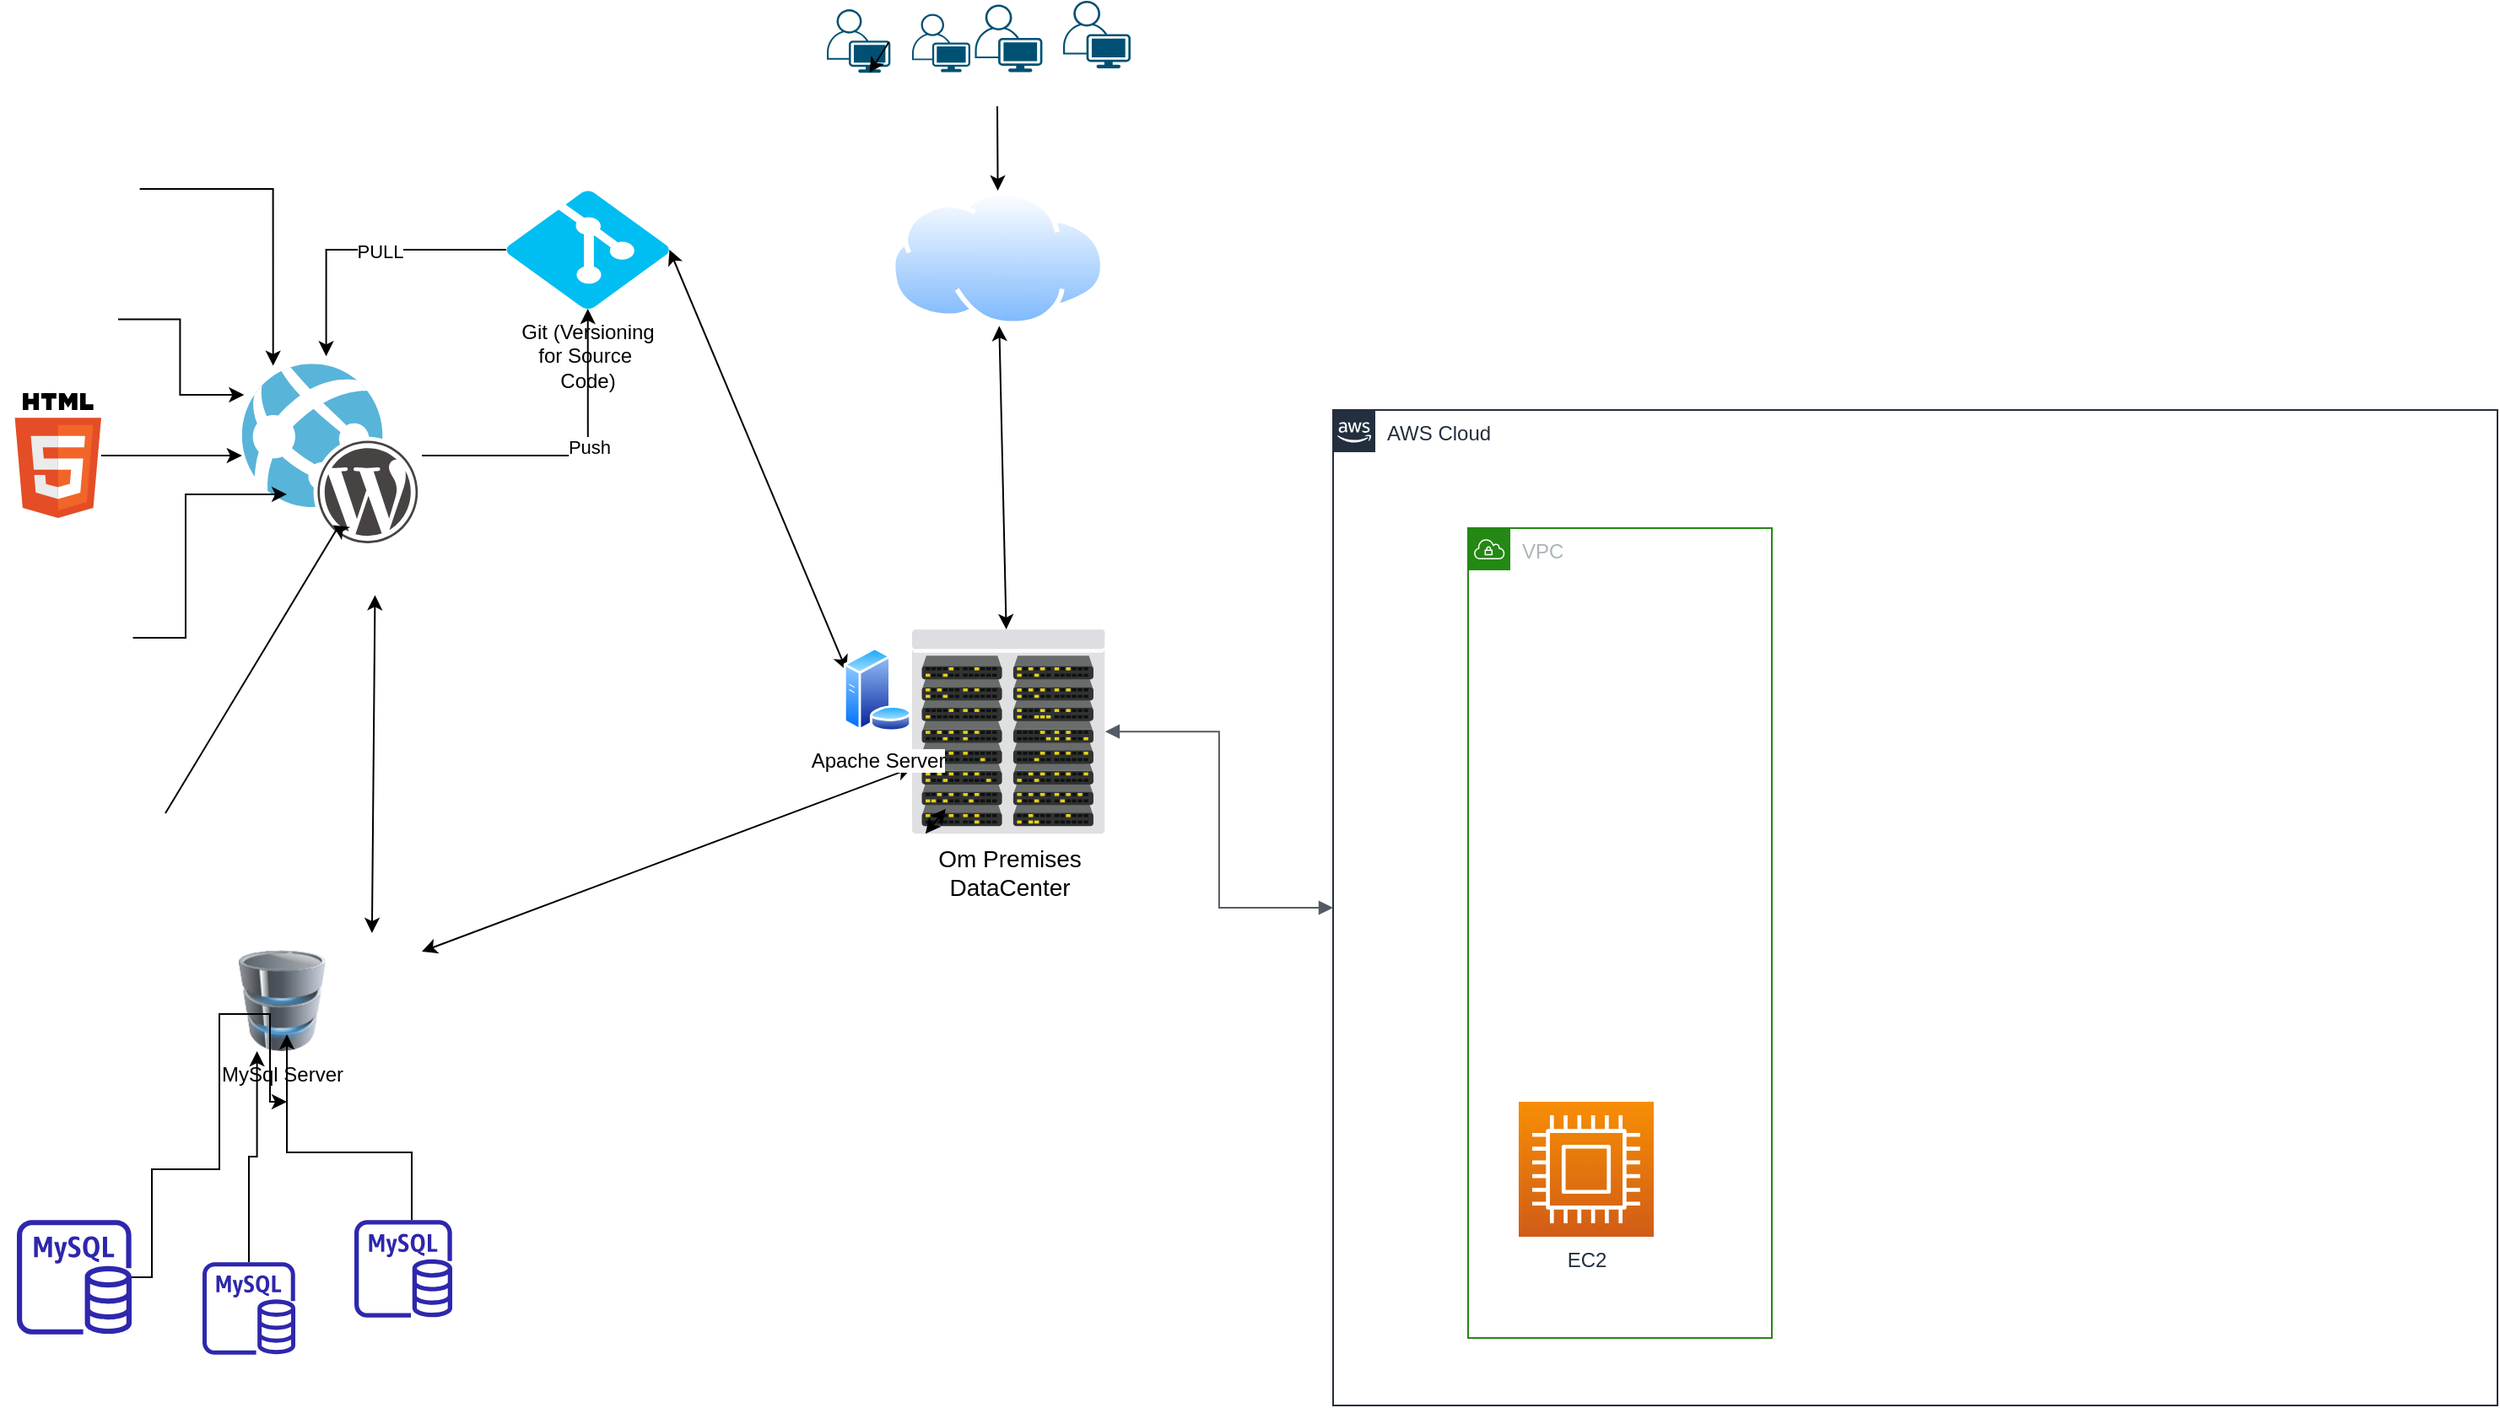 <mxfile version="21.1.4" type="github">
  <diagram name="Page-1" id="_z1tkh_PV9rJr3MugoHL">
    <mxGraphModel dx="1097" dy="614" grid="1" gridSize="10" guides="1" tooltips="1" connect="1" arrows="1" fold="1" page="1" pageScale="1" pageWidth="1600" pageHeight="900" math="0" shadow="0">
      <root>
        <mxCell id="0" />
        <mxCell id="1" parent="0" />
        <mxCell id="ZIymd6RmfC0o9f14iLVZ-6" value="MySql Server&lt;br&gt;" style="image;html=1;image=img/lib/clip_art/computers/Database_128x128.png" vertex="1" parent="1">
          <mxGeometry x="147.3" y="570" width="60" height="60" as="geometry" />
        </mxCell>
        <mxCell id="ZIymd6RmfC0o9f14iLVZ-26" style="edgeStyle=orthogonalEdgeStyle;rounded=0;orthogonalLoop=1;jettySize=auto;html=1;entryX=0.468;entryY=-0.041;entryDx=0;entryDy=0;entryPerimeter=0;" edge="1" parent="1" source="ZIymd6RmfC0o9f14iLVZ-9" target="ZIymd6RmfC0o9f14iLVZ-17">
          <mxGeometry relative="1" as="geometry">
            <mxPoint x="464.33" y="60" as="sourcePoint" />
            <mxPoint x="300.075" y="265.241" as="targetPoint" />
          </mxGeometry>
        </mxCell>
        <mxCell id="ZIymd6RmfC0o9f14iLVZ-66" value="PULL" style="edgeLabel;html=1;align=center;verticalAlign=middle;resizable=0;points=[];" vertex="1" connectable="0" parent="ZIymd6RmfC0o9f14iLVZ-26">
          <mxGeometry x="-0.119" y="1" relative="1" as="geometry">
            <mxPoint as="offset" />
          </mxGeometry>
        </mxCell>
        <mxCell id="ZIymd6RmfC0o9f14iLVZ-57" style="edgeStyle=orthogonalEdgeStyle;rounded=0;orthogonalLoop=1;jettySize=auto;html=1;entryX=0.5;entryY=1;entryDx=0;entryDy=0;entryPerimeter=0;" edge="1" parent="1" source="ZIymd6RmfC0o9f14iLVZ-17" target="ZIymd6RmfC0o9f14iLVZ-9">
          <mxGeometry relative="1" as="geometry" />
        </mxCell>
        <mxCell id="ZIymd6RmfC0o9f14iLVZ-59" value="Push" style="edgeLabel;html=1;align=center;verticalAlign=middle;resizable=0;points=[];" vertex="1" connectable="0" parent="ZIymd6RmfC0o9f14iLVZ-57">
          <mxGeometry x="0.537" y="-4" relative="1" as="geometry">
            <mxPoint x="-4" y="39" as="offset" />
          </mxGeometry>
        </mxCell>
        <mxCell id="ZIymd6RmfC0o9f14iLVZ-17" value="" style="image;sketch=0;aspect=fixed;html=1;points=[];align=center;fontSize=12;image=img/lib/mscae/WebAppWordPress.svg;imageBorder=none;" vertex="1" parent="1">
          <mxGeometry x="153.4" y="222.61" width="106.6" height="108.78" as="geometry" />
        </mxCell>
        <mxCell id="ZIymd6RmfC0o9f14iLVZ-61" style="edgeStyle=orthogonalEdgeStyle;rounded=0;orthogonalLoop=1;jettySize=auto;html=1;entryX=0.012;entryY=0.169;entryDx=0;entryDy=0;entryPerimeter=0;" edge="1" parent="1" source="ZIymd6RmfC0o9f14iLVZ-18" target="ZIymd6RmfC0o9f14iLVZ-17">
          <mxGeometry relative="1" as="geometry" />
        </mxCell>
        <mxCell id="ZIymd6RmfC0o9f14iLVZ-18" value="" style="shape=image;html=1;verticalAlign=top;verticalLabelPosition=bottom;labelBackgroundColor=#ffffff;imageAspect=0;aspect=fixed;image=https://cdn2.iconfinder.com/data/icons/boxicons-solid-vol-2/24/bxs-file-css-128.png" vertex="1" parent="1">
          <mxGeometry x="10" y="161.22" width="70" height="70" as="geometry" />
        </mxCell>
        <mxCell id="ZIymd6RmfC0o9f14iLVZ-60" style="edgeStyle=orthogonalEdgeStyle;rounded=0;orthogonalLoop=1;jettySize=auto;html=1;" edge="1" parent="1" source="ZIymd6RmfC0o9f14iLVZ-19" target="ZIymd6RmfC0o9f14iLVZ-17">
          <mxGeometry relative="1" as="geometry" />
        </mxCell>
        <mxCell id="ZIymd6RmfC0o9f14iLVZ-19" value="" style="dashed=0;outlineConnect=0;html=1;align=center;labelPosition=center;verticalLabelPosition=bottom;verticalAlign=top;shape=mxgraph.weblogos.html5" vertex="1" parent="1">
          <mxGeometry x="18.8" y="240" width="51.2" height="74" as="geometry" />
        </mxCell>
        <mxCell id="ZIymd6RmfC0o9f14iLVZ-90" style="edgeStyle=none;rounded=0;orthogonalLoop=1;jettySize=auto;html=1;exitX=1;exitY=0.5;exitDx=0;exitDy=0;" edge="1" parent="1" source="ZIymd6RmfC0o9f14iLVZ-22" target="ZIymd6RmfC0o9f14iLVZ-53">
          <mxGeometry relative="1" as="geometry">
            <Array as="points">
              <mxPoint x="210" y="320" />
            </Array>
          </mxGeometry>
        </mxCell>
        <mxCell id="ZIymd6RmfC0o9f14iLVZ-22" value="" style="shape=image;html=1;verticalAlign=top;verticalLabelPosition=bottom;labelBackgroundColor=#ffffff;imageAspect=0;aspect=fixed;image=https://cdn4.iconfinder.com/data/icons/Mobile-Icons/128/03_photos.png" vertex="1" parent="1">
          <mxGeometry x="10" y="440" width="98" height="98" as="geometry" />
        </mxCell>
        <mxCell id="ZIymd6RmfC0o9f14iLVZ-63" style="edgeStyle=orthogonalEdgeStyle;rounded=0;orthogonalLoop=1;jettySize=auto;html=1;entryX=0.25;entryY=0.711;entryDx=0;entryDy=0;entryPerimeter=0;" edge="1" parent="1" source="ZIymd6RmfC0o9f14iLVZ-27" target="ZIymd6RmfC0o9f14iLVZ-17">
          <mxGeometry relative="1" as="geometry">
            <Array as="points">
              <mxPoint x="120" y="385" />
              <mxPoint x="120" y="300" />
            </Array>
          </mxGeometry>
        </mxCell>
        <mxCell id="ZIymd6RmfC0o9f14iLVZ-27" value="" style="shape=image;html=1;verticalAlign=top;verticalLabelPosition=bottom;labelBackgroundColor=#ffffff;imageAspect=0;aspect=fixed;image=https://cdn4.iconfinder.com/data/icons/file-extension-names-vol-5-1/512/23-128.png" vertex="1" parent="1">
          <mxGeometry x="18.8" y="350" width="70" height="70" as="geometry" />
        </mxCell>
        <mxCell id="ZIymd6RmfC0o9f14iLVZ-62" style="edgeStyle=orthogonalEdgeStyle;rounded=0;orthogonalLoop=1;jettySize=auto;html=1;entryX=0.173;entryY=0.011;entryDx=0;entryDy=0;entryPerimeter=0;" edge="1" parent="1" source="ZIymd6RmfC0o9f14iLVZ-31" target="ZIymd6RmfC0o9f14iLVZ-17">
          <mxGeometry relative="1" as="geometry" />
        </mxCell>
        <mxCell id="ZIymd6RmfC0o9f14iLVZ-31" value="" style="shape=image;html=1;verticalAlign=top;verticalLabelPosition=bottom;labelBackgroundColor=#ffffff;imageAspect=0;aspect=fixed;image=https://cdn1.iconfinder.com/data/icons/unicons-line-vol-4/24/java-script-128.png" vertex="1" parent="1">
          <mxGeometry x="14.8" y="80" width="78" height="78" as="geometry" />
        </mxCell>
        <mxCell id="ZIymd6RmfC0o9f14iLVZ-34" style="edgeStyle=orthogonalEdgeStyle;rounded=0;orthogonalLoop=1;jettySize=auto;html=1;entryX=0;entryY=1;entryDx=0;entryDy=0;" edge="1" parent="1" source="ZIymd6RmfC0o9f14iLVZ-33" target="ZIymd6RmfC0o9f14iLVZ-54">
          <mxGeometry relative="1" as="geometry">
            <mxPoint x="140" y="635" as="targetPoint" />
            <Array as="points">
              <mxPoint x="100" y="764" />
              <mxPoint x="100" y="700" />
              <mxPoint x="140" y="700" />
              <mxPoint x="140" y="608" />
              <mxPoint x="170" y="608" />
            </Array>
          </mxGeometry>
        </mxCell>
        <mxCell id="ZIymd6RmfC0o9f14iLVZ-33" value="" style="sketch=0;outlineConnect=0;fontColor=#232F3E;gradientColor=none;fillColor=#2E27AD;strokeColor=none;dashed=0;verticalLabelPosition=bottom;verticalAlign=top;align=center;html=1;fontSize=12;fontStyle=0;aspect=fixed;pointerEvents=1;shape=mxgraph.aws4.rds_mysql_instance;" vertex="1" parent="1">
          <mxGeometry x="20" y="730" width="68" height="68" as="geometry" />
        </mxCell>
        <mxCell id="ZIymd6RmfC0o9f14iLVZ-43" style="edgeStyle=orthogonalEdgeStyle;rounded=0;orthogonalLoop=1;jettySize=auto;html=1;" edge="1" parent="1" source="ZIymd6RmfC0o9f14iLVZ-36">
          <mxGeometry relative="1" as="geometry">
            <mxPoint x="180" y="620" as="targetPoint" />
            <Array as="points">
              <mxPoint x="254" y="690" />
              <mxPoint x="180" y="690" />
            </Array>
          </mxGeometry>
        </mxCell>
        <mxCell id="ZIymd6RmfC0o9f14iLVZ-36" value="" style="sketch=0;outlineConnect=0;fontColor=#232F3E;gradientColor=none;fillColor=#2E27AD;strokeColor=none;dashed=0;verticalLabelPosition=bottom;verticalAlign=top;align=center;html=1;fontSize=12;fontStyle=0;aspect=fixed;pointerEvents=1;shape=mxgraph.aws4.rds_mysql_instance;" vertex="1" parent="1">
          <mxGeometry x="220" y="730" width="58" height="58" as="geometry" />
        </mxCell>
        <mxCell id="ZIymd6RmfC0o9f14iLVZ-38" style="edgeStyle=orthogonalEdgeStyle;rounded=0;orthogonalLoop=1;jettySize=auto;html=1;entryX=0.25;entryY=1;entryDx=0;entryDy=0;" edge="1" parent="1" source="ZIymd6RmfC0o9f14iLVZ-37" target="ZIymd6RmfC0o9f14iLVZ-6">
          <mxGeometry relative="1" as="geometry">
            <mxPoint x="150" y="780" as="sourcePoint" />
            <mxPoint x="170" y="650" as="targetPoint" />
            <Array as="points" />
          </mxGeometry>
        </mxCell>
        <mxCell id="ZIymd6RmfC0o9f14iLVZ-42" value="&lt;font style=&quot;font-size: 14px;&quot;&gt;Om Premises &lt;br&gt;DataCenter&lt;/font&gt;" style="verticalLabelPosition=bottom;sketch=0;aspect=fixed;html=1;verticalAlign=top;strokeColor=none;align=center;outlineConnect=0;shape=mxgraph.citrix.datacenter;" vertex="1" parent="1">
          <mxGeometry x="550.5" y="380" width="114.44" height="121.18" as="geometry" />
        </mxCell>
        <mxCell id="ZIymd6RmfC0o9f14iLVZ-37" value="" style="sketch=0;outlineConnect=0;fontColor=#232F3E;gradientColor=none;fillColor=#2E27AD;strokeColor=none;dashed=0;verticalLabelPosition=bottom;verticalAlign=top;align=center;html=1;fontSize=12;fontStyle=0;aspect=fixed;pointerEvents=1;shape=mxgraph.aws4.rds_mysql_instance;" vertex="1" parent="1">
          <mxGeometry x="130" y="755" width="55" height="55" as="geometry" />
        </mxCell>
        <mxCell id="ZIymd6RmfC0o9f14iLVZ-53" value="" style="shape=image;html=1;verticalAlign=top;verticalLabelPosition=bottom;labelBackgroundColor=#ffffff;imageAspect=0;aspect=fixed;image=https://cdn1.iconfinder.com/data/icons/Vista-Inspirate_1.0/128x128/apps/debian.png" vertex="1" parent="1">
          <mxGeometry x="207.3" y="309.4" width="50.3" height="50.3" as="geometry" />
        </mxCell>
        <mxCell id="ZIymd6RmfC0o9f14iLVZ-54" value="" style="shape=image;html=1;verticalAlign=top;verticalLabelPosition=bottom;labelBackgroundColor=#ffffff;imageAspect=0;aspect=fixed;image=https://cdn1.iconfinder.com/data/icons/Vista-Inspirate_1.0/128x128/apps/debian.png" vertex="1" parent="1">
          <mxGeometry x="180" y="560" width="100" height="100" as="geometry" />
        </mxCell>
        <mxCell id="ZIymd6RmfC0o9f14iLVZ-9" value="Git (Versioning&lt;br&gt;for Source&amp;nbsp;&lt;br&gt;Code)&lt;br&gt;" style="verticalLabelPosition=bottom;html=1;verticalAlign=top;align=center;strokeColor=none;fillColor=#00BEF2;shape=mxgraph.azure.git_repository;" vertex="1" parent="1">
          <mxGeometry x="310" y="120" width="96.7" height="70" as="geometry" />
        </mxCell>
        <mxCell id="ZIymd6RmfC0o9f14iLVZ-68" value="" style="endArrow=classic;startArrow=classic;html=1;rounded=0;" edge="1" parent="1" source="ZIymd6RmfC0o9f14iLVZ-54" target="ZIymd6RmfC0o9f14iLVZ-53">
          <mxGeometry width="50" height="50" relative="1" as="geometry">
            <mxPoint x="210" y="490" as="sourcePoint" />
            <mxPoint x="260" y="440" as="targetPoint" />
          </mxGeometry>
        </mxCell>
        <mxCell id="ZIymd6RmfC0o9f14iLVZ-101" style="edgeStyle=none;rounded=0;orthogonalLoop=1;jettySize=auto;html=1;" edge="1" parent="1" target="ZIymd6RmfC0o9f14iLVZ-74">
          <mxGeometry relative="1" as="geometry">
            <mxPoint x="601" y="70" as="sourcePoint" />
          </mxGeometry>
        </mxCell>
        <mxCell id="ZIymd6RmfC0o9f14iLVZ-70" value="" style="points=[[0.35,0,0],[0.98,0.51,0],[1,0.71,0],[0.67,1,0],[0,0.795,0],[0,0.65,0]];verticalLabelPosition=bottom;sketch=0;html=1;verticalAlign=top;aspect=fixed;align=center;pointerEvents=1;shape=mxgraph.cisco19.user;fillColor=#005073;strokeColor=none;" vertex="1" parent="1">
          <mxGeometry x="500" y="12.5" width="37.66" height="37.66" as="geometry" />
        </mxCell>
        <mxCell id="ZIymd6RmfC0o9f14iLVZ-71" value="" style="points=[[0.35,0,0],[0.98,0.51,0],[1,0.71,0],[0.67,1,0],[0,0.795,0],[0,0.65,0]];verticalLabelPosition=bottom;sketch=0;html=1;verticalAlign=top;aspect=fixed;align=center;pointerEvents=1;shape=mxgraph.cisco19.user;fillColor=#005073;strokeColor=none;" vertex="1" parent="1">
          <mxGeometry x="640" y="7.5" width="40" height="40" as="geometry" />
        </mxCell>
        <mxCell id="ZIymd6RmfC0o9f14iLVZ-76" value="" style="endArrow=classic;startArrow=classic;html=1;rounded=0;" edge="1" parent="1" source="ZIymd6RmfC0o9f14iLVZ-42" target="ZIymd6RmfC0o9f14iLVZ-74">
          <mxGeometry width="50" height="50" relative="1" as="geometry">
            <mxPoint x="596" y="390" as="sourcePoint" />
            <mxPoint x="594.44" y="231.22" as="targetPoint" />
          </mxGeometry>
        </mxCell>
        <mxCell id="ZIymd6RmfC0o9f14iLVZ-74" value="" style="image;aspect=fixed;perimeter=ellipsePerimeter;html=1;align=center;shadow=0;dashed=0;spacingTop=3;image=img/lib/active_directory/internet_cloud.svg;" vertex="1" parent="1">
          <mxGeometry x="537.66" y="120" width="127.28" height="80.19" as="geometry" />
        </mxCell>
        <mxCell id="ZIymd6RmfC0o9f14iLVZ-81" value="" style="shape=image;html=1;verticalAlign=top;verticalLabelPosition=bottom;labelBackgroundColor=#ffffff;imageAspect=0;aspect=fixed;image=https://cdn1.iconfinder.com/data/icons/Vista-Inspirate_1.0/128x128/apps/debian.png" vertex="1" parent="1">
          <mxGeometry x="510.5" y="461.18" width="40" height="40" as="geometry" />
        </mxCell>
        <mxCell id="ZIymd6RmfC0o9f14iLVZ-82" value="" style="endArrow=classic;startArrow=classic;html=1;rounded=0;exitX=0;exitY=0.25;exitDx=0;exitDy=0;entryX=1;entryY=0.5;entryDx=0;entryDy=0;entryPerimeter=0;" edge="1" parent="1" source="ZIymd6RmfC0o9f14iLVZ-8" target="ZIymd6RmfC0o9f14iLVZ-9">
          <mxGeometry width="50" height="50" relative="1" as="geometry">
            <mxPoint x="205" y="364" as="sourcePoint" />
            <mxPoint x="450" y="80" as="targetPoint" />
          </mxGeometry>
        </mxCell>
        <mxCell id="ZIymd6RmfC0o9f14iLVZ-83" value="" style="endArrow=classic;startArrow=classic;html=1;rounded=0;entryX=1;entryY=0.5;entryDx=0;entryDy=0;entryPerimeter=0;" edge="1" parent="1" source="ZIymd6RmfC0o9f14iLVZ-42">
          <mxGeometry width="50" height="50" relative="1" as="geometry">
            <mxPoint x="499.7" y="420.899" as="sourcePoint" />
            <mxPoint x="260" y="571" as="targetPoint" />
          </mxGeometry>
        </mxCell>
        <mxCell id="ZIymd6RmfC0o9f14iLVZ-8" value="Apache Server" style="image;aspect=fixed;perimeter=ellipsePerimeter;html=1;align=center;shadow=0;dashed=0;spacingTop=3;image=img/lib/active_directory/database_server.svg;" vertex="1" parent="1">
          <mxGeometry x="509.5" y="390.58" width="41" height="50" as="geometry" />
        </mxCell>
        <mxCell id="ZIymd6RmfC0o9f14iLVZ-88" value="" style="endArrow=classic;startArrow=classic;html=1;rounded=0;entryX=1;entryY=0.5;entryDx=0;entryDy=0;entryPerimeter=0;" edge="1" parent="1" source="ZIymd6RmfC0o9f14iLVZ-42">
          <mxGeometry width="50" height="50" relative="1" as="geometry">
            <mxPoint x="550.5" y="477.18" as="sourcePoint" />
            <mxPoint x="570.5" y="486.33" as="targetPoint" />
          </mxGeometry>
        </mxCell>
        <mxCell id="ZIymd6RmfC0o9f14iLVZ-93" value="AWS Cloud" style="points=[[0,0],[0.25,0],[0.5,0],[0.75,0],[1,0],[1,0.25],[1,0.5],[1,0.75],[1,1],[0.75,1],[0.5,1],[0.25,1],[0,1],[0,0.75],[0,0.5],[0,0.25]];outlineConnect=0;gradientColor=none;html=1;whiteSpace=wrap;fontSize=12;fontStyle=0;container=1;pointerEvents=0;collapsible=0;recursiveResize=0;shape=mxgraph.aws4.group;grIcon=mxgraph.aws4.group_aws_cloud_alt;strokeColor=#232F3E;fillColor=none;verticalAlign=top;align=left;spacingLeft=30;fontColor=#232F3E;dashed=0;" vertex="1" parent="1">
          <mxGeometry x="800" y="250" width="690" height="590" as="geometry" />
        </mxCell>
        <mxCell id="ZIymd6RmfC0o9f14iLVZ-96" value="VPC" style="points=[[0,0],[0.25,0],[0.5,0],[0.75,0],[1,0],[1,0.25],[1,0.5],[1,0.75],[1,1],[0.75,1],[0.5,1],[0.25,1],[0,1],[0,0.75],[0,0.5],[0,0.25]];outlineConnect=0;gradientColor=none;html=1;whiteSpace=wrap;fontSize=12;fontStyle=0;container=1;pointerEvents=0;collapsible=0;recursiveResize=0;shape=mxgraph.aws4.group;grIcon=mxgraph.aws4.group_vpc;strokeColor=#248814;fillColor=none;verticalAlign=top;align=left;spacingLeft=30;fontColor=#AAB7B8;dashed=0;" vertex="1" parent="ZIymd6RmfC0o9f14iLVZ-93">
          <mxGeometry x="80" y="70" width="180" height="480" as="geometry" />
        </mxCell>
        <mxCell id="ZIymd6RmfC0o9f14iLVZ-97" value="EC2&lt;br&gt;" style="sketch=0;points=[[0,0,0],[0.25,0,0],[0.5,0,0],[0.75,0,0],[1,0,0],[0,1,0],[0.25,1,0],[0.5,1,0],[0.75,1,0],[1,1,0],[0,0.25,0],[0,0.5,0],[0,0.75,0],[1,0.25,0],[1,0.5,0],[1,0.75,0]];outlineConnect=0;fontColor=#232F3E;gradientColor=#F78E04;gradientDirection=north;fillColor=#D05C17;strokeColor=#ffffff;dashed=0;verticalLabelPosition=bottom;verticalAlign=top;align=center;html=1;fontSize=12;fontStyle=0;aspect=fixed;shape=mxgraph.aws4.resourceIcon;resIcon=mxgraph.aws4.compute;" vertex="1" parent="ZIymd6RmfC0o9f14iLVZ-96">
          <mxGeometry x="30" y="340" width="80" height="80" as="geometry" />
        </mxCell>
        <mxCell id="ZIymd6RmfC0o9f14iLVZ-94" value="" style="edgeStyle=orthogonalEdgeStyle;html=1;endArrow=block;elbow=vertical;startArrow=block;startFill=1;endFill=1;strokeColor=#545B64;rounded=0;" edge="1" parent="1" source="ZIymd6RmfC0o9f14iLVZ-42" target="ZIymd6RmfC0o9f14iLVZ-93">
          <mxGeometry width="100" relative="1" as="geometry">
            <mxPoint x="670" y="220" as="sourcePoint" />
            <mxPoint x="730" y="358.7" as="targetPoint" />
          </mxGeometry>
        </mxCell>
        <mxCell id="ZIymd6RmfC0o9f14iLVZ-100" style="edgeStyle=none;rounded=0;orthogonalLoop=1;jettySize=auto;html=1;exitX=0.98;exitY=0.51;exitDx=0;exitDy=0;exitPerimeter=0;entryX=0.67;entryY=1;entryDx=0;entryDy=0;entryPerimeter=0;" edge="1" parent="1" source="ZIymd6RmfC0o9f14iLVZ-70" target="ZIymd6RmfC0o9f14iLVZ-70">
          <mxGeometry relative="1" as="geometry" />
        </mxCell>
        <mxCell id="ZIymd6RmfC0o9f14iLVZ-102" value="" style="points=[[0.35,0,0],[0.98,0.51,0],[1,0.71,0],[0.67,1,0],[0,0.795,0],[0,0.65,0]];verticalLabelPosition=bottom;sketch=0;html=1;verticalAlign=top;aspect=fixed;align=center;pointerEvents=1;shape=mxgraph.cisco19.user;fillColor=#005073;strokeColor=none;" vertex="1" parent="1">
          <mxGeometry x="587.72" y="9.75" width="40" height="40" as="geometry" />
        </mxCell>
        <mxCell id="ZIymd6RmfC0o9f14iLVZ-103" value="" style="points=[[0.35,0,0],[0.98,0.51,0],[1,0.71,0],[0.67,1,0],[0,0.795,0],[0,0.65,0]];verticalLabelPosition=bottom;sketch=0;html=1;verticalAlign=top;aspect=fixed;align=center;pointerEvents=1;shape=mxgraph.cisco19.user;fillColor=#005073;strokeColor=none;" vertex="1" parent="1">
          <mxGeometry x="550.5" y="15.25" width="34.5" height="34.5" as="geometry" />
        </mxCell>
      </root>
    </mxGraphModel>
  </diagram>
</mxfile>
